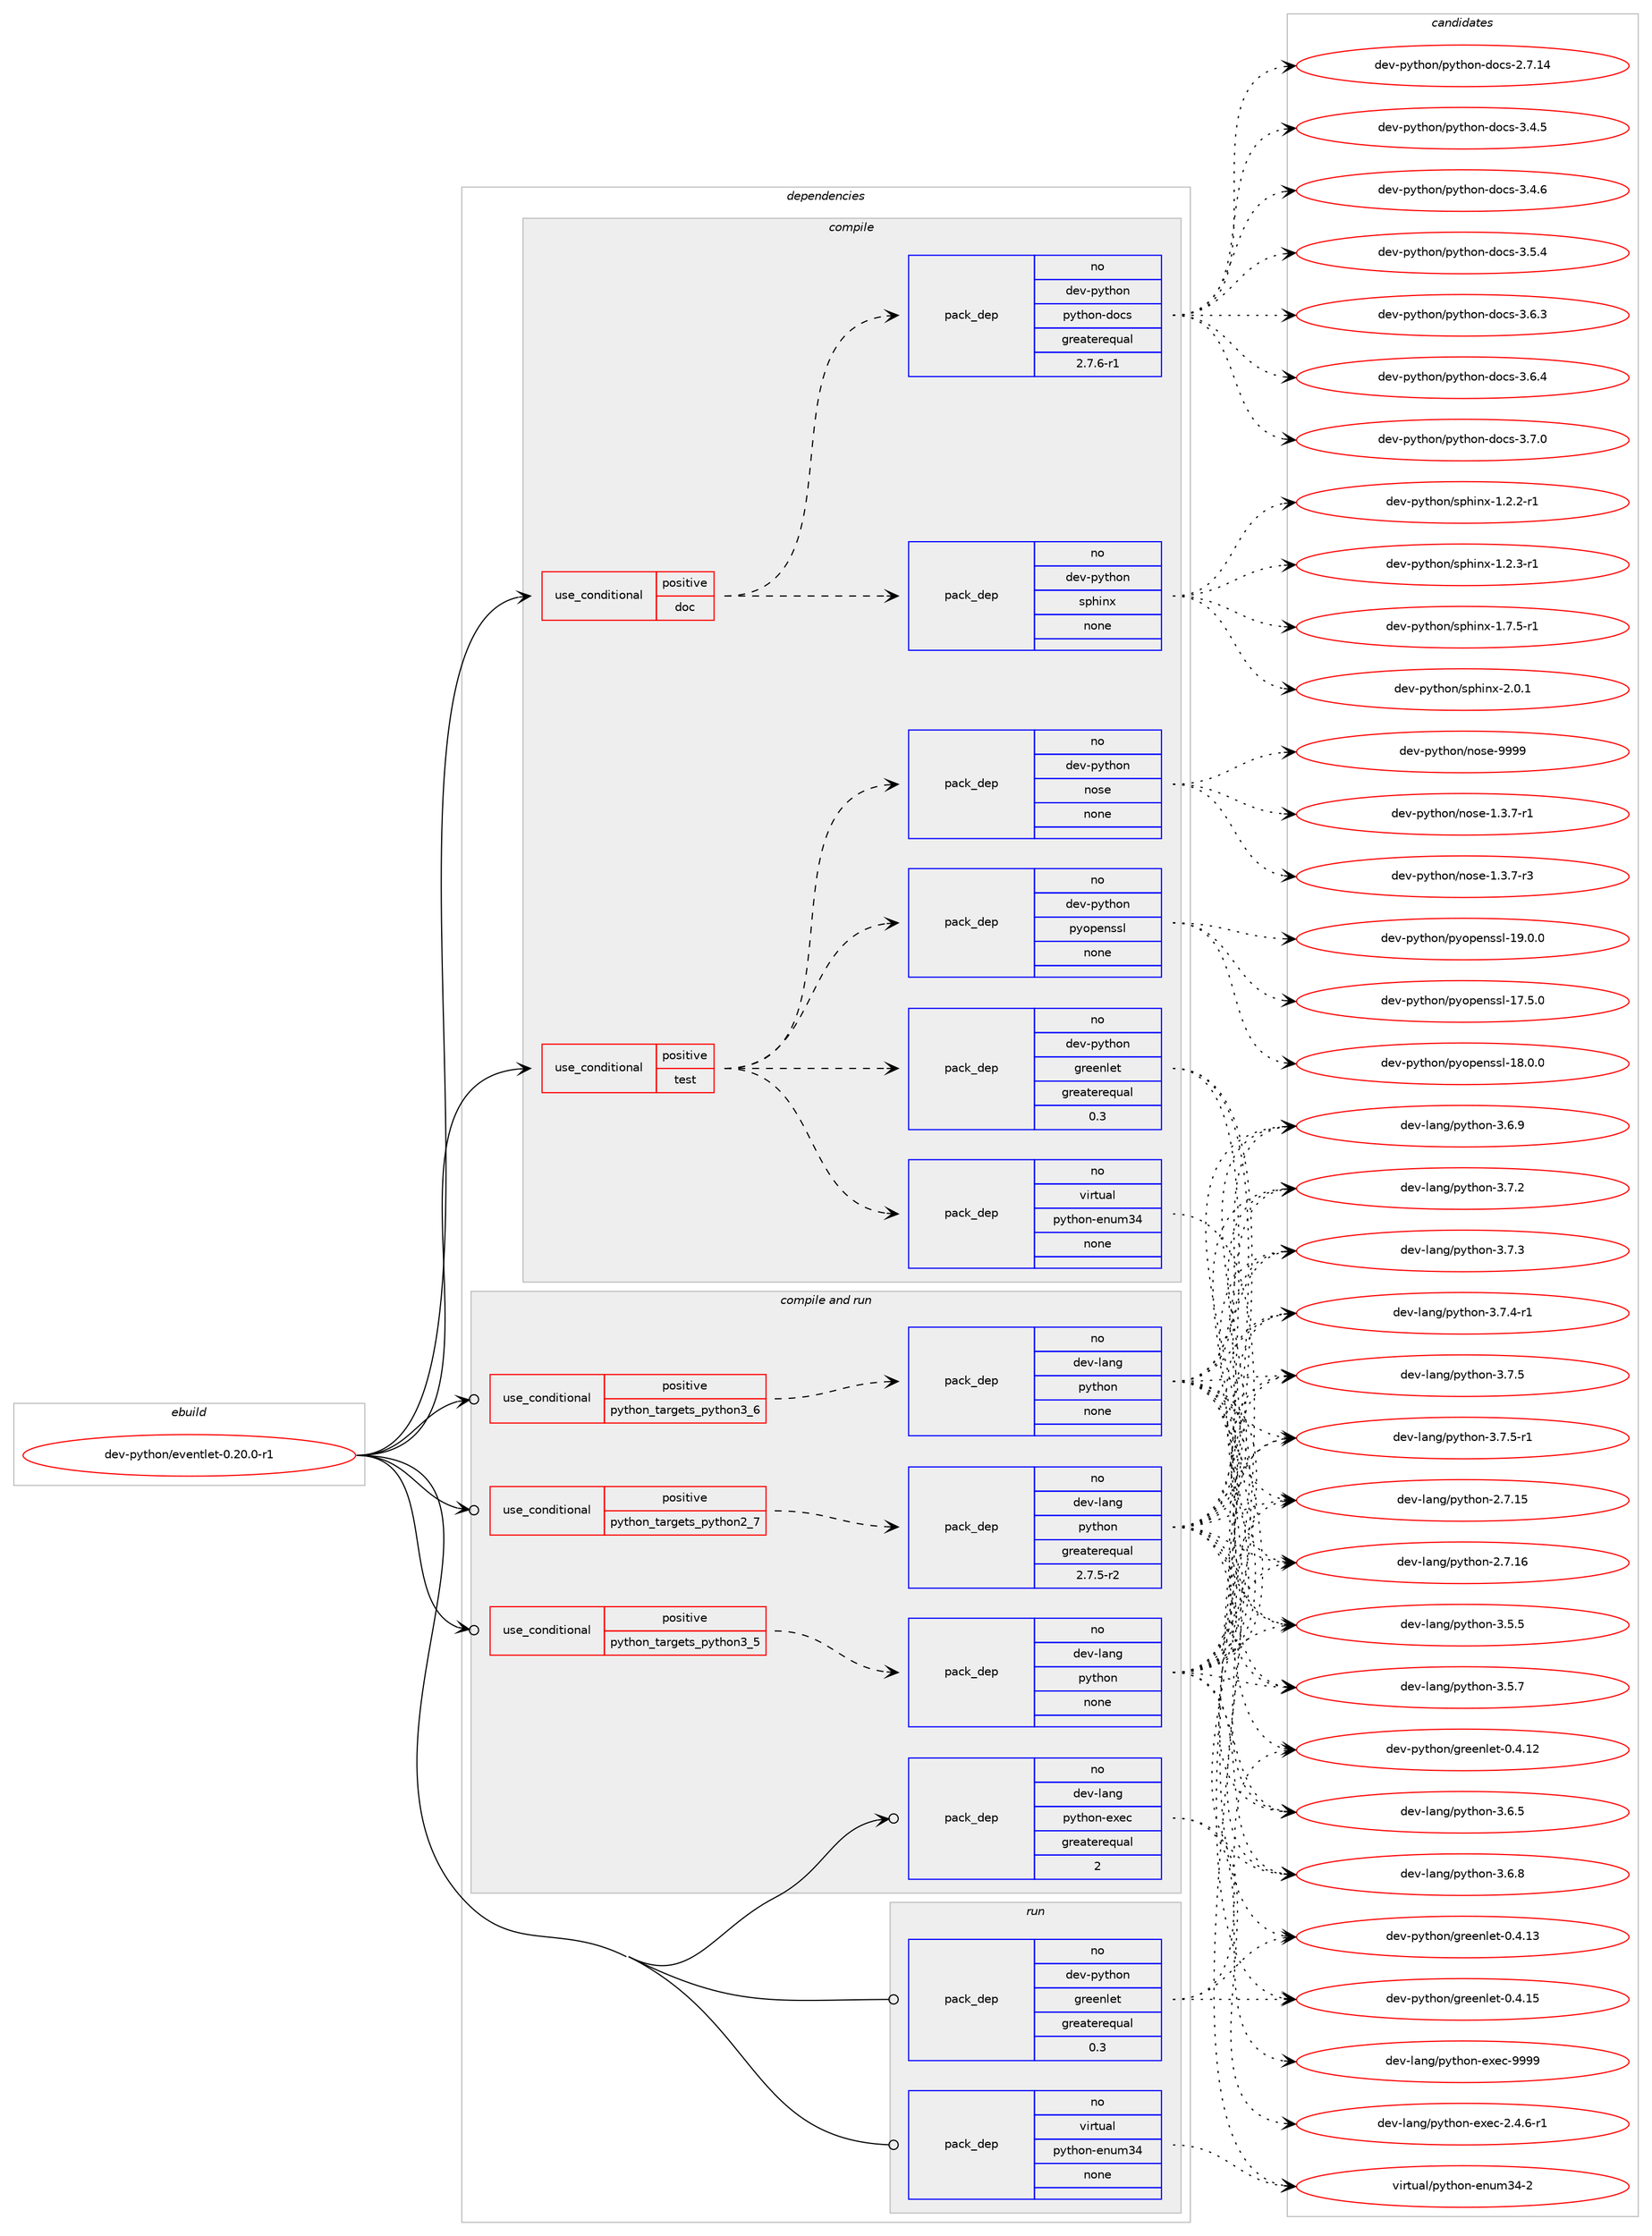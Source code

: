 digraph prolog {

# *************
# Graph options
# *************

newrank=true;
concentrate=true;
compound=true;
graph [rankdir=LR,fontname=Helvetica,fontsize=10,ranksep=1.5];#, ranksep=2.5, nodesep=0.2];
edge  [arrowhead=vee];
node  [fontname=Helvetica,fontsize=10];

# **********
# The ebuild
# **********

subgraph cluster_leftcol {
color=gray;
rank=same;
label=<<i>ebuild</i>>;
id [label="dev-python/eventlet-0.20.0-r1", color=red, width=4, href="../dev-python/eventlet-0.20.0-r1.svg"];
}

# ****************
# The dependencies
# ****************

subgraph cluster_midcol {
color=gray;
label=<<i>dependencies</i>>;
subgraph cluster_compile {
fillcolor="#eeeeee";
style=filled;
label=<<i>compile</i>>;
subgraph cond139061 {
dependency603582 [label=<<TABLE BORDER="0" CELLBORDER="1" CELLSPACING="0" CELLPADDING="4"><TR><TD ROWSPAN="3" CELLPADDING="10">use_conditional</TD></TR><TR><TD>positive</TD></TR><TR><TD>doc</TD></TR></TABLE>>, shape=none, color=red];
subgraph pack452724 {
dependency603583 [label=<<TABLE BORDER="0" CELLBORDER="1" CELLSPACING="0" CELLPADDING="4" WIDTH="220"><TR><TD ROWSPAN="6" CELLPADDING="30">pack_dep</TD></TR><TR><TD WIDTH="110">no</TD></TR><TR><TD>dev-python</TD></TR><TR><TD>sphinx</TD></TR><TR><TD>none</TD></TR><TR><TD></TD></TR></TABLE>>, shape=none, color=blue];
}
dependency603582:e -> dependency603583:w [weight=20,style="dashed",arrowhead="vee"];
subgraph pack452725 {
dependency603584 [label=<<TABLE BORDER="0" CELLBORDER="1" CELLSPACING="0" CELLPADDING="4" WIDTH="220"><TR><TD ROWSPAN="6" CELLPADDING="30">pack_dep</TD></TR><TR><TD WIDTH="110">no</TD></TR><TR><TD>dev-python</TD></TR><TR><TD>python-docs</TD></TR><TR><TD>greaterequal</TD></TR><TR><TD>2.7.6-r1</TD></TR></TABLE>>, shape=none, color=blue];
}
dependency603582:e -> dependency603584:w [weight=20,style="dashed",arrowhead="vee"];
}
id:e -> dependency603582:w [weight=20,style="solid",arrowhead="vee"];
subgraph cond139062 {
dependency603585 [label=<<TABLE BORDER="0" CELLBORDER="1" CELLSPACING="0" CELLPADDING="4"><TR><TD ROWSPAN="3" CELLPADDING="10">use_conditional</TD></TR><TR><TD>positive</TD></TR><TR><TD>test</TD></TR></TABLE>>, shape=none, color=red];
subgraph pack452726 {
dependency603586 [label=<<TABLE BORDER="0" CELLBORDER="1" CELLSPACING="0" CELLPADDING="4" WIDTH="220"><TR><TD ROWSPAN="6" CELLPADDING="30">pack_dep</TD></TR><TR><TD WIDTH="110">no</TD></TR><TR><TD>virtual</TD></TR><TR><TD>python-enum34</TD></TR><TR><TD>none</TD></TR><TR><TD></TD></TR></TABLE>>, shape=none, color=blue];
}
dependency603585:e -> dependency603586:w [weight=20,style="dashed",arrowhead="vee"];
subgraph pack452727 {
dependency603587 [label=<<TABLE BORDER="0" CELLBORDER="1" CELLSPACING="0" CELLPADDING="4" WIDTH="220"><TR><TD ROWSPAN="6" CELLPADDING="30">pack_dep</TD></TR><TR><TD WIDTH="110">no</TD></TR><TR><TD>dev-python</TD></TR><TR><TD>greenlet</TD></TR><TR><TD>greaterequal</TD></TR><TR><TD>0.3</TD></TR></TABLE>>, shape=none, color=blue];
}
dependency603585:e -> dependency603587:w [weight=20,style="dashed",arrowhead="vee"];
subgraph pack452728 {
dependency603588 [label=<<TABLE BORDER="0" CELLBORDER="1" CELLSPACING="0" CELLPADDING="4" WIDTH="220"><TR><TD ROWSPAN="6" CELLPADDING="30">pack_dep</TD></TR><TR><TD WIDTH="110">no</TD></TR><TR><TD>dev-python</TD></TR><TR><TD>pyopenssl</TD></TR><TR><TD>none</TD></TR><TR><TD></TD></TR></TABLE>>, shape=none, color=blue];
}
dependency603585:e -> dependency603588:w [weight=20,style="dashed",arrowhead="vee"];
subgraph pack452729 {
dependency603589 [label=<<TABLE BORDER="0" CELLBORDER="1" CELLSPACING="0" CELLPADDING="4" WIDTH="220"><TR><TD ROWSPAN="6" CELLPADDING="30">pack_dep</TD></TR><TR><TD WIDTH="110">no</TD></TR><TR><TD>dev-python</TD></TR><TR><TD>nose</TD></TR><TR><TD>none</TD></TR><TR><TD></TD></TR></TABLE>>, shape=none, color=blue];
}
dependency603585:e -> dependency603589:w [weight=20,style="dashed",arrowhead="vee"];
}
id:e -> dependency603585:w [weight=20,style="solid",arrowhead="vee"];
}
subgraph cluster_compileandrun {
fillcolor="#eeeeee";
style=filled;
label=<<i>compile and run</i>>;
subgraph cond139063 {
dependency603590 [label=<<TABLE BORDER="0" CELLBORDER="1" CELLSPACING="0" CELLPADDING="4"><TR><TD ROWSPAN="3" CELLPADDING="10">use_conditional</TD></TR><TR><TD>positive</TD></TR><TR><TD>python_targets_python2_7</TD></TR></TABLE>>, shape=none, color=red];
subgraph pack452730 {
dependency603591 [label=<<TABLE BORDER="0" CELLBORDER="1" CELLSPACING="0" CELLPADDING="4" WIDTH="220"><TR><TD ROWSPAN="6" CELLPADDING="30">pack_dep</TD></TR><TR><TD WIDTH="110">no</TD></TR><TR><TD>dev-lang</TD></TR><TR><TD>python</TD></TR><TR><TD>greaterequal</TD></TR><TR><TD>2.7.5-r2</TD></TR></TABLE>>, shape=none, color=blue];
}
dependency603590:e -> dependency603591:w [weight=20,style="dashed",arrowhead="vee"];
}
id:e -> dependency603590:w [weight=20,style="solid",arrowhead="odotvee"];
subgraph cond139064 {
dependency603592 [label=<<TABLE BORDER="0" CELLBORDER="1" CELLSPACING="0" CELLPADDING="4"><TR><TD ROWSPAN="3" CELLPADDING="10">use_conditional</TD></TR><TR><TD>positive</TD></TR><TR><TD>python_targets_python3_5</TD></TR></TABLE>>, shape=none, color=red];
subgraph pack452731 {
dependency603593 [label=<<TABLE BORDER="0" CELLBORDER="1" CELLSPACING="0" CELLPADDING="4" WIDTH="220"><TR><TD ROWSPAN="6" CELLPADDING="30">pack_dep</TD></TR><TR><TD WIDTH="110">no</TD></TR><TR><TD>dev-lang</TD></TR><TR><TD>python</TD></TR><TR><TD>none</TD></TR><TR><TD></TD></TR></TABLE>>, shape=none, color=blue];
}
dependency603592:e -> dependency603593:w [weight=20,style="dashed",arrowhead="vee"];
}
id:e -> dependency603592:w [weight=20,style="solid",arrowhead="odotvee"];
subgraph cond139065 {
dependency603594 [label=<<TABLE BORDER="0" CELLBORDER="1" CELLSPACING="0" CELLPADDING="4"><TR><TD ROWSPAN="3" CELLPADDING="10">use_conditional</TD></TR><TR><TD>positive</TD></TR><TR><TD>python_targets_python3_6</TD></TR></TABLE>>, shape=none, color=red];
subgraph pack452732 {
dependency603595 [label=<<TABLE BORDER="0" CELLBORDER="1" CELLSPACING="0" CELLPADDING="4" WIDTH="220"><TR><TD ROWSPAN="6" CELLPADDING="30">pack_dep</TD></TR><TR><TD WIDTH="110">no</TD></TR><TR><TD>dev-lang</TD></TR><TR><TD>python</TD></TR><TR><TD>none</TD></TR><TR><TD></TD></TR></TABLE>>, shape=none, color=blue];
}
dependency603594:e -> dependency603595:w [weight=20,style="dashed",arrowhead="vee"];
}
id:e -> dependency603594:w [weight=20,style="solid",arrowhead="odotvee"];
subgraph pack452733 {
dependency603596 [label=<<TABLE BORDER="0" CELLBORDER="1" CELLSPACING="0" CELLPADDING="4" WIDTH="220"><TR><TD ROWSPAN="6" CELLPADDING="30">pack_dep</TD></TR><TR><TD WIDTH="110">no</TD></TR><TR><TD>dev-lang</TD></TR><TR><TD>python-exec</TD></TR><TR><TD>greaterequal</TD></TR><TR><TD>2</TD></TR></TABLE>>, shape=none, color=blue];
}
id:e -> dependency603596:w [weight=20,style="solid",arrowhead="odotvee"];
}
subgraph cluster_run {
fillcolor="#eeeeee";
style=filled;
label=<<i>run</i>>;
subgraph pack452734 {
dependency603597 [label=<<TABLE BORDER="0" CELLBORDER="1" CELLSPACING="0" CELLPADDING="4" WIDTH="220"><TR><TD ROWSPAN="6" CELLPADDING="30">pack_dep</TD></TR><TR><TD WIDTH="110">no</TD></TR><TR><TD>dev-python</TD></TR><TR><TD>greenlet</TD></TR><TR><TD>greaterequal</TD></TR><TR><TD>0.3</TD></TR></TABLE>>, shape=none, color=blue];
}
id:e -> dependency603597:w [weight=20,style="solid",arrowhead="odot"];
subgraph pack452735 {
dependency603598 [label=<<TABLE BORDER="0" CELLBORDER="1" CELLSPACING="0" CELLPADDING="4" WIDTH="220"><TR><TD ROWSPAN="6" CELLPADDING="30">pack_dep</TD></TR><TR><TD WIDTH="110">no</TD></TR><TR><TD>virtual</TD></TR><TR><TD>python-enum34</TD></TR><TR><TD>none</TD></TR><TR><TD></TD></TR></TABLE>>, shape=none, color=blue];
}
id:e -> dependency603598:w [weight=20,style="solid",arrowhead="odot"];
}
}

# **************
# The candidates
# **************

subgraph cluster_choices {
rank=same;
color=gray;
label=<<i>candidates</i>>;

subgraph choice452724 {
color=black;
nodesep=1;
choice10010111845112121116104111110471151121041051101204549465046504511449 [label="dev-python/sphinx-1.2.2-r1", color=red, width=4,href="../dev-python/sphinx-1.2.2-r1.svg"];
choice10010111845112121116104111110471151121041051101204549465046514511449 [label="dev-python/sphinx-1.2.3-r1", color=red, width=4,href="../dev-python/sphinx-1.2.3-r1.svg"];
choice10010111845112121116104111110471151121041051101204549465546534511449 [label="dev-python/sphinx-1.7.5-r1", color=red, width=4,href="../dev-python/sphinx-1.7.5-r1.svg"];
choice1001011184511212111610411111047115112104105110120455046484649 [label="dev-python/sphinx-2.0.1", color=red, width=4,href="../dev-python/sphinx-2.0.1.svg"];
dependency603583:e -> choice10010111845112121116104111110471151121041051101204549465046504511449:w [style=dotted,weight="100"];
dependency603583:e -> choice10010111845112121116104111110471151121041051101204549465046514511449:w [style=dotted,weight="100"];
dependency603583:e -> choice10010111845112121116104111110471151121041051101204549465546534511449:w [style=dotted,weight="100"];
dependency603583:e -> choice1001011184511212111610411111047115112104105110120455046484649:w [style=dotted,weight="100"];
}
subgraph choice452725 {
color=black;
nodesep=1;
choice1001011184511212111610411111047112121116104111110451001119911545504655464952 [label="dev-python/python-docs-2.7.14", color=red, width=4,href="../dev-python/python-docs-2.7.14.svg"];
choice10010111845112121116104111110471121211161041111104510011199115455146524653 [label="dev-python/python-docs-3.4.5", color=red, width=4,href="../dev-python/python-docs-3.4.5.svg"];
choice10010111845112121116104111110471121211161041111104510011199115455146524654 [label="dev-python/python-docs-3.4.6", color=red, width=4,href="../dev-python/python-docs-3.4.6.svg"];
choice10010111845112121116104111110471121211161041111104510011199115455146534652 [label="dev-python/python-docs-3.5.4", color=red, width=4,href="../dev-python/python-docs-3.5.4.svg"];
choice10010111845112121116104111110471121211161041111104510011199115455146544651 [label="dev-python/python-docs-3.6.3", color=red, width=4,href="../dev-python/python-docs-3.6.3.svg"];
choice10010111845112121116104111110471121211161041111104510011199115455146544652 [label="dev-python/python-docs-3.6.4", color=red, width=4,href="../dev-python/python-docs-3.6.4.svg"];
choice10010111845112121116104111110471121211161041111104510011199115455146554648 [label="dev-python/python-docs-3.7.0", color=red, width=4,href="../dev-python/python-docs-3.7.0.svg"];
dependency603584:e -> choice1001011184511212111610411111047112121116104111110451001119911545504655464952:w [style=dotted,weight="100"];
dependency603584:e -> choice10010111845112121116104111110471121211161041111104510011199115455146524653:w [style=dotted,weight="100"];
dependency603584:e -> choice10010111845112121116104111110471121211161041111104510011199115455146524654:w [style=dotted,weight="100"];
dependency603584:e -> choice10010111845112121116104111110471121211161041111104510011199115455146534652:w [style=dotted,weight="100"];
dependency603584:e -> choice10010111845112121116104111110471121211161041111104510011199115455146544651:w [style=dotted,weight="100"];
dependency603584:e -> choice10010111845112121116104111110471121211161041111104510011199115455146544652:w [style=dotted,weight="100"];
dependency603584:e -> choice10010111845112121116104111110471121211161041111104510011199115455146554648:w [style=dotted,weight="100"];
}
subgraph choice452726 {
color=black;
nodesep=1;
choice11810511411611797108471121211161041111104510111011710951524550 [label="virtual/python-enum34-2", color=red, width=4,href="../virtual/python-enum34-2.svg"];
dependency603586:e -> choice11810511411611797108471121211161041111104510111011710951524550:w [style=dotted,weight="100"];
}
subgraph choice452727 {
color=black;
nodesep=1;
choice100101118451121211161041111104710311410110111010810111645484652464950 [label="dev-python/greenlet-0.4.12", color=red, width=4,href="../dev-python/greenlet-0.4.12.svg"];
choice100101118451121211161041111104710311410110111010810111645484652464951 [label="dev-python/greenlet-0.4.13", color=red, width=4,href="../dev-python/greenlet-0.4.13.svg"];
choice100101118451121211161041111104710311410110111010810111645484652464953 [label="dev-python/greenlet-0.4.15", color=red, width=4,href="../dev-python/greenlet-0.4.15.svg"];
dependency603587:e -> choice100101118451121211161041111104710311410110111010810111645484652464950:w [style=dotted,weight="100"];
dependency603587:e -> choice100101118451121211161041111104710311410110111010810111645484652464951:w [style=dotted,weight="100"];
dependency603587:e -> choice100101118451121211161041111104710311410110111010810111645484652464953:w [style=dotted,weight="100"];
}
subgraph choice452728 {
color=black;
nodesep=1;
choice100101118451121211161041111104711212111111210111011511510845495546534648 [label="dev-python/pyopenssl-17.5.0", color=red, width=4,href="../dev-python/pyopenssl-17.5.0.svg"];
choice100101118451121211161041111104711212111111210111011511510845495646484648 [label="dev-python/pyopenssl-18.0.0", color=red, width=4,href="../dev-python/pyopenssl-18.0.0.svg"];
choice100101118451121211161041111104711212111111210111011511510845495746484648 [label="dev-python/pyopenssl-19.0.0", color=red, width=4,href="../dev-python/pyopenssl-19.0.0.svg"];
dependency603588:e -> choice100101118451121211161041111104711212111111210111011511510845495546534648:w [style=dotted,weight="100"];
dependency603588:e -> choice100101118451121211161041111104711212111111210111011511510845495646484648:w [style=dotted,weight="100"];
dependency603588:e -> choice100101118451121211161041111104711212111111210111011511510845495746484648:w [style=dotted,weight="100"];
}
subgraph choice452729 {
color=black;
nodesep=1;
choice10010111845112121116104111110471101111151014549465146554511449 [label="dev-python/nose-1.3.7-r1", color=red, width=4,href="../dev-python/nose-1.3.7-r1.svg"];
choice10010111845112121116104111110471101111151014549465146554511451 [label="dev-python/nose-1.3.7-r3", color=red, width=4,href="../dev-python/nose-1.3.7-r3.svg"];
choice10010111845112121116104111110471101111151014557575757 [label="dev-python/nose-9999", color=red, width=4,href="../dev-python/nose-9999.svg"];
dependency603589:e -> choice10010111845112121116104111110471101111151014549465146554511449:w [style=dotted,weight="100"];
dependency603589:e -> choice10010111845112121116104111110471101111151014549465146554511451:w [style=dotted,weight="100"];
dependency603589:e -> choice10010111845112121116104111110471101111151014557575757:w [style=dotted,weight="100"];
}
subgraph choice452730 {
color=black;
nodesep=1;
choice10010111845108971101034711212111610411111045504655464953 [label="dev-lang/python-2.7.15", color=red, width=4,href="../dev-lang/python-2.7.15.svg"];
choice10010111845108971101034711212111610411111045504655464954 [label="dev-lang/python-2.7.16", color=red, width=4,href="../dev-lang/python-2.7.16.svg"];
choice100101118451089711010347112121116104111110455146534653 [label="dev-lang/python-3.5.5", color=red, width=4,href="../dev-lang/python-3.5.5.svg"];
choice100101118451089711010347112121116104111110455146534655 [label="dev-lang/python-3.5.7", color=red, width=4,href="../dev-lang/python-3.5.7.svg"];
choice100101118451089711010347112121116104111110455146544653 [label="dev-lang/python-3.6.5", color=red, width=4,href="../dev-lang/python-3.6.5.svg"];
choice100101118451089711010347112121116104111110455146544656 [label="dev-lang/python-3.6.8", color=red, width=4,href="../dev-lang/python-3.6.8.svg"];
choice100101118451089711010347112121116104111110455146544657 [label="dev-lang/python-3.6.9", color=red, width=4,href="../dev-lang/python-3.6.9.svg"];
choice100101118451089711010347112121116104111110455146554650 [label="dev-lang/python-3.7.2", color=red, width=4,href="../dev-lang/python-3.7.2.svg"];
choice100101118451089711010347112121116104111110455146554651 [label="dev-lang/python-3.7.3", color=red, width=4,href="../dev-lang/python-3.7.3.svg"];
choice1001011184510897110103471121211161041111104551465546524511449 [label="dev-lang/python-3.7.4-r1", color=red, width=4,href="../dev-lang/python-3.7.4-r1.svg"];
choice100101118451089711010347112121116104111110455146554653 [label="dev-lang/python-3.7.5", color=red, width=4,href="../dev-lang/python-3.7.5.svg"];
choice1001011184510897110103471121211161041111104551465546534511449 [label="dev-lang/python-3.7.5-r1", color=red, width=4,href="../dev-lang/python-3.7.5-r1.svg"];
dependency603591:e -> choice10010111845108971101034711212111610411111045504655464953:w [style=dotted,weight="100"];
dependency603591:e -> choice10010111845108971101034711212111610411111045504655464954:w [style=dotted,weight="100"];
dependency603591:e -> choice100101118451089711010347112121116104111110455146534653:w [style=dotted,weight="100"];
dependency603591:e -> choice100101118451089711010347112121116104111110455146534655:w [style=dotted,weight="100"];
dependency603591:e -> choice100101118451089711010347112121116104111110455146544653:w [style=dotted,weight="100"];
dependency603591:e -> choice100101118451089711010347112121116104111110455146544656:w [style=dotted,weight="100"];
dependency603591:e -> choice100101118451089711010347112121116104111110455146544657:w [style=dotted,weight="100"];
dependency603591:e -> choice100101118451089711010347112121116104111110455146554650:w [style=dotted,weight="100"];
dependency603591:e -> choice100101118451089711010347112121116104111110455146554651:w [style=dotted,weight="100"];
dependency603591:e -> choice1001011184510897110103471121211161041111104551465546524511449:w [style=dotted,weight="100"];
dependency603591:e -> choice100101118451089711010347112121116104111110455146554653:w [style=dotted,weight="100"];
dependency603591:e -> choice1001011184510897110103471121211161041111104551465546534511449:w [style=dotted,weight="100"];
}
subgraph choice452731 {
color=black;
nodesep=1;
choice10010111845108971101034711212111610411111045504655464953 [label="dev-lang/python-2.7.15", color=red, width=4,href="../dev-lang/python-2.7.15.svg"];
choice10010111845108971101034711212111610411111045504655464954 [label="dev-lang/python-2.7.16", color=red, width=4,href="../dev-lang/python-2.7.16.svg"];
choice100101118451089711010347112121116104111110455146534653 [label="dev-lang/python-3.5.5", color=red, width=4,href="../dev-lang/python-3.5.5.svg"];
choice100101118451089711010347112121116104111110455146534655 [label="dev-lang/python-3.5.7", color=red, width=4,href="../dev-lang/python-3.5.7.svg"];
choice100101118451089711010347112121116104111110455146544653 [label="dev-lang/python-3.6.5", color=red, width=4,href="../dev-lang/python-3.6.5.svg"];
choice100101118451089711010347112121116104111110455146544656 [label="dev-lang/python-3.6.8", color=red, width=4,href="../dev-lang/python-3.6.8.svg"];
choice100101118451089711010347112121116104111110455146544657 [label="dev-lang/python-3.6.9", color=red, width=4,href="../dev-lang/python-3.6.9.svg"];
choice100101118451089711010347112121116104111110455146554650 [label="dev-lang/python-3.7.2", color=red, width=4,href="../dev-lang/python-3.7.2.svg"];
choice100101118451089711010347112121116104111110455146554651 [label="dev-lang/python-3.7.3", color=red, width=4,href="../dev-lang/python-3.7.3.svg"];
choice1001011184510897110103471121211161041111104551465546524511449 [label="dev-lang/python-3.7.4-r1", color=red, width=4,href="../dev-lang/python-3.7.4-r1.svg"];
choice100101118451089711010347112121116104111110455146554653 [label="dev-lang/python-3.7.5", color=red, width=4,href="../dev-lang/python-3.7.5.svg"];
choice1001011184510897110103471121211161041111104551465546534511449 [label="dev-lang/python-3.7.5-r1", color=red, width=4,href="../dev-lang/python-3.7.5-r1.svg"];
dependency603593:e -> choice10010111845108971101034711212111610411111045504655464953:w [style=dotted,weight="100"];
dependency603593:e -> choice10010111845108971101034711212111610411111045504655464954:w [style=dotted,weight="100"];
dependency603593:e -> choice100101118451089711010347112121116104111110455146534653:w [style=dotted,weight="100"];
dependency603593:e -> choice100101118451089711010347112121116104111110455146534655:w [style=dotted,weight="100"];
dependency603593:e -> choice100101118451089711010347112121116104111110455146544653:w [style=dotted,weight="100"];
dependency603593:e -> choice100101118451089711010347112121116104111110455146544656:w [style=dotted,weight="100"];
dependency603593:e -> choice100101118451089711010347112121116104111110455146544657:w [style=dotted,weight="100"];
dependency603593:e -> choice100101118451089711010347112121116104111110455146554650:w [style=dotted,weight="100"];
dependency603593:e -> choice100101118451089711010347112121116104111110455146554651:w [style=dotted,weight="100"];
dependency603593:e -> choice1001011184510897110103471121211161041111104551465546524511449:w [style=dotted,weight="100"];
dependency603593:e -> choice100101118451089711010347112121116104111110455146554653:w [style=dotted,weight="100"];
dependency603593:e -> choice1001011184510897110103471121211161041111104551465546534511449:w [style=dotted,weight="100"];
}
subgraph choice452732 {
color=black;
nodesep=1;
choice10010111845108971101034711212111610411111045504655464953 [label="dev-lang/python-2.7.15", color=red, width=4,href="../dev-lang/python-2.7.15.svg"];
choice10010111845108971101034711212111610411111045504655464954 [label="dev-lang/python-2.7.16", color=red, width=4,href="../dev-lang/python-2.7.16.svg"];
choice100101118451089711010347112121116104111110455146534653 [label="dev-lang/python-3.5.5", color=red, width=4,href="../dev-lang/python-3.5.5.svg"];
choice100101118451089711010347112121116104111110455146534655 [label="dev-lang/python-3.5.7", color=red, width=4,href="../dev-lang/python-3.5.7.svg"];
choice100101118451089711010347112121116104111110455146544653 [label="dev-lang/python-3.6.5", color=red, width=4,href="../dev-lang/python-3.6.5.svg"];
choice100101118451089711010347112121116104111110455146544656 [label="dev-lang/python-3.6.8", color=red, width=4,href="../dev-lang/python-3.6.8.svg"];
choice100101118451089711010347112121116104111110455146544657 [label="dev-lang/python-3.6.9", color=red, width=4,href="../dev-lang/python-3.6.9.svg"];
choice100101118451089711010347112121116104111110455146554650 [label="dev-lang/python-3.7.2", color=red, width=4,href="../dev-lang/python-3.7.2.svg"];
choice100101118451089711010347112121116104111110455146554651 [label="dev-lang/python-3.7.3", color=red, width=4,href="../dev-lang/python-3.7.3.svg"];
choice1001011184510897110103471121211161041111104551465546524511449 [label="dev-lang/python-3.7.4-r1", color=red, width=4,href="../dev-lang/python-3.7.4-r1.svg"];
choice100101118451089711010347112121116104111110455146554653 [label="dev-lang/python-3.7.5", color=red, width=4,href="../dev-lang/python-3.7.5.svg"];
choice1001011184510897110103471121211161041111104551465546534511449 [label="dev-lang/python-3.7.5-r1", color=red, width=4,href="../dev-lang/python-3.7.5-r1.svg"];
dependency603595:e -> choice10010111845108971101034711212111610411111045504655464953:w [style=dotted,weight="100"];
dependency603595:e -> choice10010111845108971101034711212111610411111045504655464954:w [style=dotted,weight="100"];
dependency603595:e -> choice100101118451089711010347112121116104111110455146534653:w [style=dotted,weight="100"];
dependency603595:e -> choice100101118451089711010347112121116104111110455146534655:w [style=dotted,weight="100"];
dependency603595:e -> choice100101118451089711010347112121116104111110455146544653:w [style=dotted,weight="100"];
dependency603595:e -> choice100101118451089711010347112121116104111110455146544656:w [style=dotted,weight="100"];
dependency603595:e -> choice100101118451089711010347112121116104111110455146544657:w [style=dotted,weight="100"];
dependency603595:e -> choice100101118451089711010347112121116104111110455146554650:w [style=dotted,weight="100"];
dependency603595:e -> choice100101118451089711010347112121116104111110455146554651:w [style=dotted,weight="100"];
dependency603595:e -> choice1001011184510897110103471121211161041111104551465546524511449:w [style=dotted,weight="100"];
dependency603595:e -> choice100101118451089711010347112121116104111110455146554653:w [style=dotted,weight="100"];
dependency603595:e -> choice1001011184510897110103471121211161041111104551465546534511449:w [style=dotted,weight="100"];
}
subgraph choice452733 {
color=black;
nodesep=1;
choice10010111845108971101034711212111610411111045101120101994550465246544511449 [label="dev-lang/python-exec-2.4.6-r1", color=red, width=4,href="../dev-lang/python-exec-2.4.6-r1.svg"];
choice10010111845108971101034711212111610411111045101120101994557575757 [label="dev-lang/python-exec-9999", color=red, width=4,href="../dev-lang/python-exec-9999.svg"];
dependency603596:e -> choice10010111845108971101034711212111610411111045101120101994550465246544511449:w [style=dotted,weight="100"];
dependency603596:e -> choice10010111845108971101034711212111610411111045101120101994557575757:w [style=dotted,weight="100"];
}
subgraph choice452734 {
color=black;
nodesep=1;
choice100101118451121211161041111104710311410110111010810111645484652464950 [label="dev-python/greenlet-0.4.12", color=red, width=4,href="../dev-python/greenlet-0.4.12.svg"];
choice100101118451121211161041111104710311410110111010810111645484652464951 [label="dev-python/greenlet-0.4.13", color=red, width=4,href="../dev-python/greenlet-0.4.13.svg"];
choice100101118451121211161041111104710311410110111010810111645484652464953 [label="dev-python/greenlet-0.4.15", color=red, width=4,href="../dev-python/greenlet-0.4.15.svg"];
dependency603597:e -> choice100101118451121211161041111104710311410110111010810111645484652464950:w [style=dotted,weight="100"];
dependency603597:e -> choice100101118451121211161041111104710311410110111010810111645484652464951:w [style=dotted,weight="100"];
dependency603597:e -> choice100101118451121211161041111104710311410110111010810111645484652464953:w [style=dotted,weight="100"];
}
subgraph choice452735 {
color=black;
nodesep=1;
choice11810511411611797108471121211161041111104510111011710951524550 [label="virtual/python-enum34-2", color=red, width=4,href="../virtual/python-enum34-2.svg"];
dependency603598:e -> choice11810511411611797108471121211161041111104510111011710951524550:w [style=dotted,weight="100"];
}
}

}
